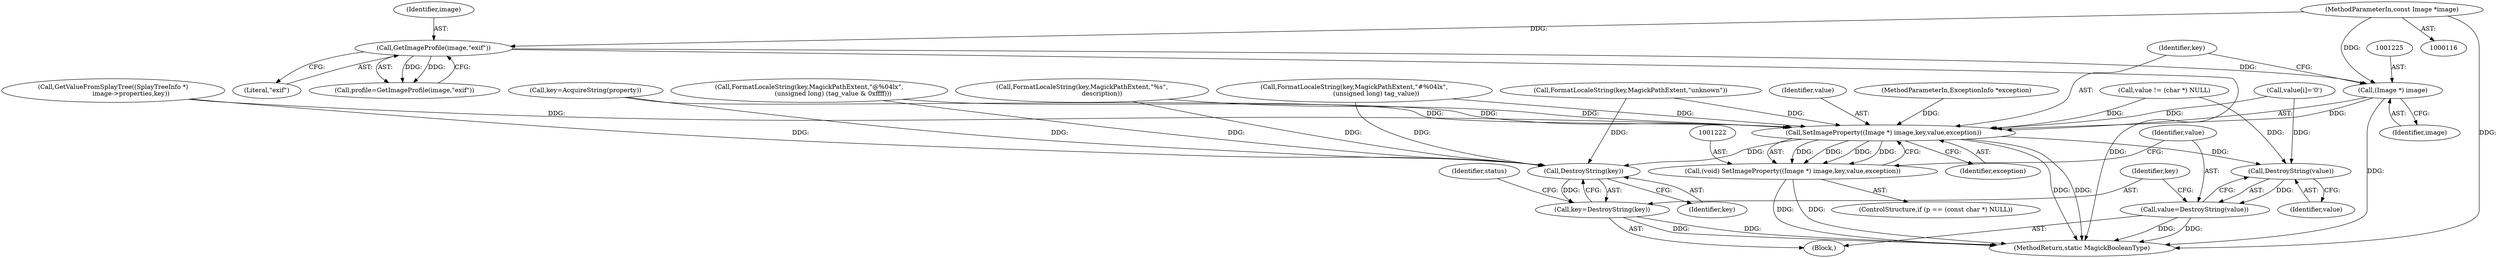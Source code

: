 digraph "0_ImageMagick_d8ab7f046587f2e9f734b687ba7e6e10147c294b_5@pointer" {
"1001224" [label="(Call,(Image *) image)"];
"1000247" [label="(Call,GetImageProfile(image,\"exif\"))"];
"1000117" [label="(MethodParameterIn,const Image *image)"];
"1001223" [label="(Call,SetImageProperty((Image *) image,key,value,exception))"];
"1001221" [label="(Call,(void) SetImageProperty((Image *) image,key,value,exception))"];
"1001232" [label="(Call,DestroyString(value))"];
"1001230" [label="(Call,value=DestroyString(value))"];
"1001236" [label="(Call,DestroyString(key))"];
"1001234" [label="(Call,key=DestroyString(key))"];
"1000249" [label="(Literal,\"exif\")"];
"1001122" [label="(Call,FormatLocaleString(key,MagickPathExtent,\"%s\",\n                    description))"];
"1001237" [label="(Identifier,key)"];
"1001230" [label="(Call,value=DestroyString(value))"];
"1001070" [label="(Block,)"];
"1001234" [label="(Call,key=DestroyString(key))"];
"1000119" [label="(MethodParameterIn,ExceptionInfo *exception)"];
"1001228" [label="(Identifier,value)"];
"1001231" [label="(Identifier,value)"];
"1001073" [label="(Call,key=AcquireString(property))"];
"1001161" [label="(Call,FormatLocaleString(key,MagickPathExtent,\"@%04lx\",\n                        (unsigned long) (tag_value & 0xffff)))"];
"1001236" [label="(Call,DestroyString(key))"];
"1001232" [label="(Call,DestroyString(value))"];
"1000247" [label="(Call,GetImageProfile(image,\"exif\"))"];
"1000245" [label="(Call,profile=GetImageProfile(image,\"exif\"))"];
"1000248" [label="(Identifier,image)"];
"1001239" [label="(Identifier,status)"];
"1001223" [label="(Call,SetImageProperty((Image *) image,key,value,exception))"];
"1001147" [label="(Call,FormatLocaleString(key,MagickPathExtent,\"#%04lx\",\n                      (unsigned long) tag_value))"];
"1001065" [label="(Call,value != (char *) NULL)"];
"1001227" [label="(Identifier,key)"];
"1000117" [label="(MethodParameterIn,const Image *image)"];
"1001229" [label="(Identifier,exception)"];
"1001173" [label="(Call,FormatLocaleString(key,MagickPathExtent,\"unknown\"))"];
"1001414" [label="(MethodReturn,static MagickBooleanType)"];
"1001058" [label="(Call,value[i]='\0')"];
"1001224" [label="(Call,(Image *) image)"];
"1001226" [label="(Identifier,image)"];
"1001221" [label="(Call,(void) SetImageProperty((Image *) image,key,value,exception))"];
"1001215" [label="(ControlStructure,if (p == (const char *) NULL))"];
"1001235" [label="(Identifier,key)"];
"1001233" [label="(Identifier,value)"];
"1001208" [label="(Call,GetValueFromSplayTree((SplayTreeInfo *)\n                  image->properties,key))"];
"1001224" -> "1001223"  [label="AST: "];
"1001224" -> "1001226"  [label="CFG: "];
"1001225" -> "1001224"  [label="AST: "];
"1001226" -> "1001224"  [label="AST: "];
"1001227" -> "1001224"  [label="CFG: "];
"1001224" -> "1001414"  [label="DDG: "];
"1001224" -> "1001223"  [label="DDG: "];
"1000247" -> "1001224"  [label="DDG: "];
"1000117" -> "1001224"  [label="DDG: "];
"1000247" -> "1000245"  [label="AST: "];
"1000247" -> "1000249"  [label="CFG: "];
"1000248" -> "1000247"  [label="AST: "];
"1000249" -> "1000247"  [label="AST: "];
"1000245" -> "1000247"  [label="CFG: "];
"1000247" -> "1001414"  [label="DDG: "];
"1000247" -> "1000245"  [label="DDG: "];
"1000247" -> "1000245"  [label="DDG: "];
"1000117" -> "1000247"  [label="DDG: "];
"1000117" -> "1000116"  [label="AST: "];
"1000117" -> "1001414"  [label="DDG: "];
"1001223" -> "1001221"  [label="AST: "];
"1001223" -> "1001229"  [label="CFG: "];
"1001227" -> "1001223"  [label="AST: "];
"1001228" -> "1001223"  [label="AST: "];
"1001229" -> "1001223"  [label="AST: "];
"1001221" -> "1001223"  [label="CFG: "];
"1001223" -> "1001414"  [label="DDG: "];
"1001223" -> "1001414"  [label="DDG: "];
"1001223" -> "1001221"  [label="DDG: "];
"1001223" -> "1001221"  [label="DDG: "];
"1001223" -> "1001221"  [label="DDG: "];
"1001223" -> "1001221"  [label="DDG: "];
"1001073" -> "1001223"  [label="DDG: "];
"1001173" -> "1001223"  [label="DDG: "];
"1001208" -> "1001223"  [label="DDG: "];
"1001161" -> "1001223"  [label="DDG: "];
"1001122" -> "1001223"  [label="DDG: "];
"1001147" -> "1001223"  [label="DDG: "];
"1001065" -> "1001223"  [label="DDG: "];
"1001058" -> "1001223"  [label="DDG: "];
"1000119" -> "1001223"  [label="DDG: "];
"1001223" -> "1001232"  [label="DDG: "];
"1001223" -> "1001236"  [label="DDG: "];
"1001221" -> "1001215"  [label="AST: "];
"1001222" -> "1001221"  [label="AST: "];
"1001231" -> "1001221"  [label="CFG: "];
"1001221" -> "1001414"  [label="DDG: "];
"1001221" -> "1001414"  [label="DDG: "];
"1001232" -> "1001230"  [label="AST: "];
"1001232" -> "1001233"  [label="CFG: "];
"1001233" -> "1001232"  [label="AST: "];
"1001230" -> "1001232"  [label="CFG: "];
"1001232" -> "1001230"  [label="DDG: "];
"1001065" -> "1001232"  [label="DDG: "];
"1001058" -> "1001232"  [label="DDG: "];
"1001230" -> "1001070"  [label="AST: "];
"1001231" -> "1001230"  [label="AST: "];
"1001235" -> "1001230"  [label="CFG: "];
"1001230" -> "1001414"  [label="DDG: "];
"1001230" -> "1001414"  [label="DDG: "];
"1001236" -> "1001234"  [label="AST: "];
"1001236" -> "1001237"  [label="CFG: "];
"1001237" -> "1001236"  [label="AST: "];
"1001234" -> "1001236"  [label="CFG: "];
"1001236" -> "1001234"  [label="DDG: "];
"1001073" -> "1001236"  [label="DDG: "];
"1001173" -> "1001236"  [label="DDG: "];
"1001161" -> "1001236"  [label="DDG: "];
"1001122" -> "1001236"  [label="DDG: "];
"1001147" -> "1001236"  [label="DDG: "];
"1001208" -> "1001236"  [label="DDG: "];
"1001234" -> "1001070"  [label="AST: "];
"1001235" -> "1001234"  [label="AST: "];
"1001239" -> "1001234"  [label="CFG: "];
"1001234" -> "1001414"  [label="DDG: "];
"1001234" -> "1001414"  [label="DDG: "];
}
